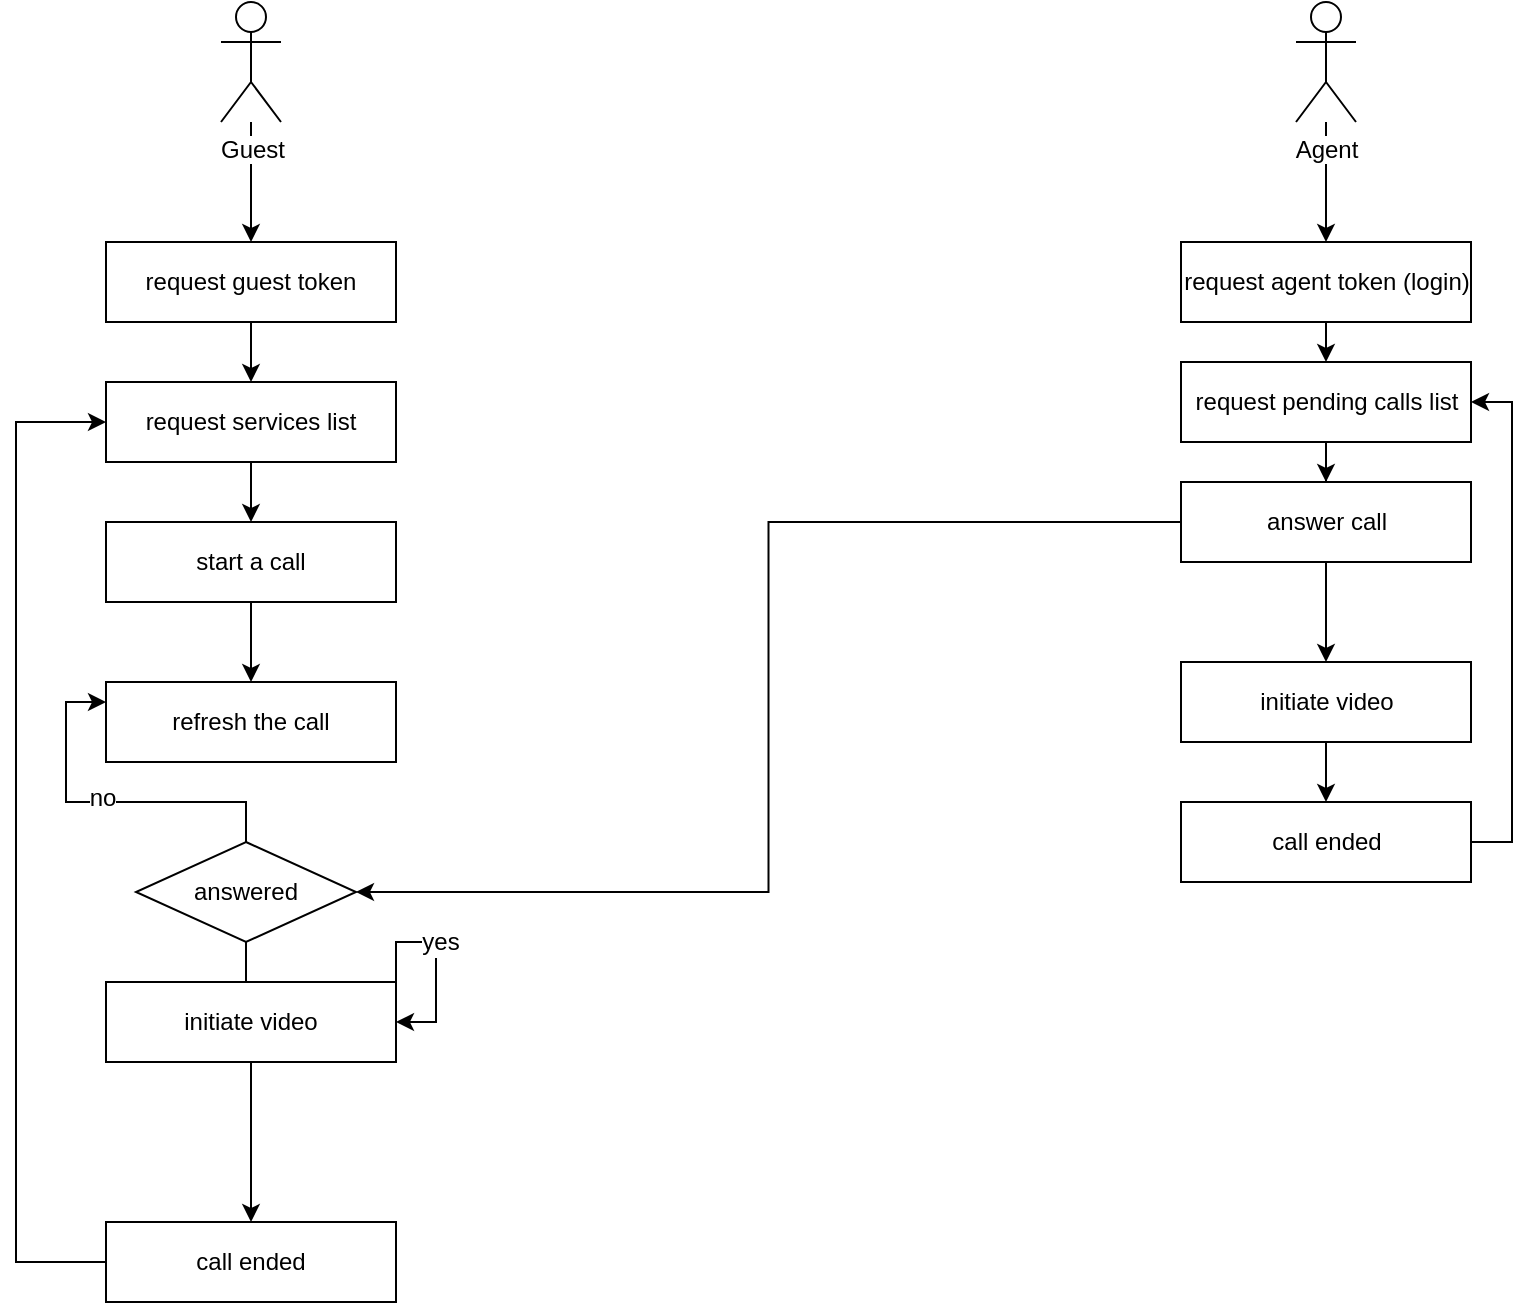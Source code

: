 <mxfile version="12.4.2" type="device" pages="2"><diagram id="lUy5LqbmafTkiov-jOtm" name="Page-1"><mxGraphModel dx="1106" dy="868" grid="1" gridSize="10" guides="1" tooltips="1" connect="1" arrows="1" fold="1" page="1" pageScale="1" pageWidth="827" pageHeight="1169" math="0" shadow="0"><root><mxCell id="0"/><mxCell id="1" parent="0"/><mxCell id="1EgYAYSjkPpQXG4JJfNG-5" style="edgeStyle=orthogonalEdgeStyle;rounded=0;orthogonalLoop=1;jettySize=auto;html=1;entryX=0.5;entryY=0;entryDx=0;entryDy=0;" parent="1" source="1EgYAYSjkPpQXG4JJfNG-1" target="1EgYAYSjkPpQXG4JJfNG-4" edge="1"><mxGeometry relative="1" as="geometry"/></mxCell><mxCell id="1EgYAYSjkPpQXG4JJfNG-1" value="Guest" style="shape=umlActor;verticalLabelPosition=bottom;labelBackgroundColor=#ffffff;verticalAlign=top;html=1;outlineConnect=0;" parent="1" vertex="1"><mxGeometry x="122.5" y="80" width="30" height="60" as="geometry"/></mxCell><mxCell id="1EgYAYSjkPpQXG4JJfNG-27" style="edgeStyle=orthogonalEdgeStyle;rounded=0;orthogonalLoop=1;jettySize=auto;html=1;" parent="1" source="1EgYAYSjkPpQXG4JJfNG-2" target="1EgYAYSjkPpQXG4JJfNG-26" edge="1"><mxGeometry relative="1" as="geometry"/></mxCell><mxCell id="1EgYAYSjkPpQXG4JJfNG-2" value="Agent" style="shape=umlActor;verticalLabelPosition=bottom;labelBackgroundColor=#ffffff;verticalAlign=top;html=1;outlineConnect=0;" parent="1" vertex="1"><mxGeometry x="660" y="80" width="30" height="60" as="geometry"/></mxCell><mxCell id="1EgYAYSjkPpQXG4JJfNG-7" style="edgeStyle=orthogonalEdgeStyle;rounded=0;orthogonalLoop=1;jettySize=auto;html=1;exitX=0.5;exitY=1;exitDx=0;exitDy=0;entryX=0.5;entryY=0;entryDx=0;entryDy=0;" parent="1" source="1EgYAYSjkPpQXG4JJfNG-4" target="1EgYAYSjkPpQXG4JJfNG-6" edge="1"><mxGeometry relative="1" as="geometry"/></mxCell><mxCell id="1EgYAYSjkPpQXG4JJfNG-4" value="request guest token" style="rounded=0;whiteSpace=wrap;html=1;" parent="1" vertex="1"><mxGeometry x="65" y="200" width="145" height="40" as="geometry"/></mxCell><mxCell id="1EgYAYSjkPpQXG4JJfNG-9" value="" style="edgeStyle=orthogonalEdgeStyle;rounded=0;orthogonalLoop=1;jettySize=auto;html=1;" parent="1" source="1EgYAYSjkPpQXG4JJfNG-6" target="1EgYAYSjkPpQXG4JJfNG-8" edge="1"><mxGeometry relative="1" as="geometry"/></mxCell><mxCell id="1EgYAYSjkPpQXG4JJfNG-6" value="request services list" style="rounded=0;whiteSpace=wrap;html=1;" parent="1" vertex="1"><mxGeometry x="65" y="270" width="145" height="40" as="geometry"/></mxCell><mxCell id="1EgYAYSjkPpQXG4JJfNG-11" style="edgeStyle=orthogonalEdgeStyle;rounded=0;orthogonalLoop=1;jettySize=auto;html=1;" parent="1" source="1EgYAYSjkPpQXG4JJfNG-8" target="1EgYAYSjkPpQXG4JJfNG-10" edge="1"><mxGeometry relative="1" as="geometry"/></mxCell><mxCell id="1EgYAYSjkPpQXG4JJfNG-8" value="start a call" style="rounded=0;whiteSpace=wrap;html=1;" parent="1" vertex="1"><mxGeometry x="65" y="340" width="145" height="40" as="geometry"/></mxCell><mxCell id="1EgYAYSjkPpQXG4JJfNG-10" value="refresh the call" style="rounded=0;whiteSpace=wrap;html=1;" parent="1" vertex="1"><mxGeometry x="65" y="420" width="145" height="40" as="geometry"/></mxCell><mxCell id="1EgYAYSjkPpQXG4JJfNG-15" style="edgeStyle=orthogonalEdgeStyle;rounded=0;orthogonalLoop=1;jettySize=auto;html=1;entryX=1;entryY=0.5;entryDx=0;entryDy=0;exitX=0.5;exitY=1;exitDx=0;exitDy=0;" parent="1" source="pM1D_CUHZQqyR4IyUBFN-1" target="1EgYAYSjkPpQXG4JJfNG-14" edge="1"><mxGeometry relative="1" as="geometry"><mxPoint x="137.5" y="540" as="sourcePoint"/></mxGeometry></mxCell><mxCell id="1EgYAYSjkPpQXG4JJfNG-16" value="yes" style="text;html=1;align=center;verticalAlign=middle;resizable=0;points=[];;labelBackgroundColor=#ffffff;" parent="1EgYAYSjkPpQXG4JJfNG-15" vertex="1" connectable="0"><mxGeometry x="0.385" y="2" relative="1" as="geometry"><mxPoint as="offset"/></mxGeometry></mxCell><mxCell id="1EgYAYSjkPpQXG4JJfNG-17" style="edgeStyle=orthogonalEdgeStyle;rounded=0;orthogonalLoop=1;jettySize=auto;html=1;entryX=0;entryY=0.25;entryDx=0;entryDy=0;exitX=0.5;exitY=0;exitDx=0;exitDy=0;" parent="1" source="pM1D_CUHZQqyR4IyUBFN-1" target="1EgYAYSjkPpQXG4JJfNG-10" edge="1"><mxGeometry relative="1" as="geometry"><mxPoint x="137.5" y="500" as="sourcePoint"/></mxGeometry></mxCell><mxCell id="1EgYAYSjkPpQXG4JJfNG-18" value="no" style="text;html=1;align=center;verticalAlign=middle;resizable=0;points=[];;labelBackgroundColor=#ffffff;" parent="1EgYAYSjkPpQXG4JJfNG-17" vertex="1" connectable="0"><mxGeometry x="0.027" y="-2" relative="1" as="geometry"><mxPoint as="offset"/></mxGeometry></mxCell><mxCell id="1EgYAYSjkPpQXG4JJfNG-20" value="" style="edgeStyle=orthogonalEdgeStyle;rounded=0;orthogonalLoop=1;jettySize=auto;html=1;" parent="1" source="1EgYAYSjkPpQXG4JJfNG-14" target="1EgYAYSjkPpQXG4JJfNG-19" edge="1"><mxGeometry relative="1" as="geometry"/></mxCell><mxCell id="1EgYAYSjkPpQXG4JJfNG-14" value="initiate video" style="rounded=0;whiteSpace=wrap;html=1;" parent="1" vertex="1"><mxGeometry x="65" y="570" width="145" height="40" as="geometry"/></mxCell><mxCell id="1EgYAYSjkPpQXG4JJfNG-21" style="edgeStyle=orthogonalEdgeStyle;rounded=0;orthogonalLoop=1;jettySize=auto;html=1;entryX=0;entryY=0.5;entryDx=0;entryDy=0;" parent="1" source="1EgYAYSjkPpQXG4JJfNG-19" target="1EgYAYSjkPpQXG4JJfNG-6" edge="1"><mxGeometry relative="1" as="geometry"><Array as="points"><mxPoint x="20" y="710"/><mxPoint x="20" y="290"/></Array></mxGeometry></mxCell><mxCell id="1EgYAYSjkPpQXG4JJfNG-19" value="call ended" style="rounded=0;whiteSpace=wrap;html=1;" parent="1" vertex="1"><mxGeometry x="65" y="690" width="145" height="40" as="geometry"/></mxCell><mxCell id="1EgYAYSjkPpQXG4JJfNG-29" style="edgeStyle=orthogonalEdgeStyle;rounded=0;orthogonalLoop=1;jettySize=auto;html=1;exitX=0.5;exitY=1;exitDx=0;exitDy=0;entryX=0.5;entryY=0;entryDx=0;entryDy=0;" parent="1" source="1EgYAYSjkPpQXG4JJfNG-26" target="1EgYAYSjkPpQXG4JJfNG-28" edge="1"><mxGeometry relative="1" as="geometry"/></mxCell><mxCell id="1EgYAYSjkPpQXG4JJfNG-26" value="request agent token (login)" style="rounded=0;whiteSpace=wrap;html=1;" parent="1" vertex="1"><mxGeometry x="602.5" y="200" width="145" height="40" as="geometry"/></mxCell><mxCell id="1EgYAYSjkPpQXG4JJfNG-31" value="" style="edgeStyle=orthogonalEdgeStyle;rounded=0;orthogonalLoop=1;jettySize=auto;html=1;" parent="1" source="1EgYAYSjkPpQXG4JJfNG-28" target="1EgYAYSjkPpQXG4JJfNG-30" edge="1"><mxGeometry relative="1" as="geometry"/></mxCell><mxCell id="1EgYAYSjkPpQXG4JJfNG-28" value="request pending calls list" style="rounded=0;whiteSpace=wrap;html=1;" parent="1" vertex="1"><mxGeometry x="602.5" y="260" width="145" height="40" as="geometry"/></mxCell><mxCell id="1EgYAYSjkPpQXG4JJfNG-33" style="edgeStyle=orthogonalEdgeStyle;rounded=0;orthogonalLoop=1;jettySize=auto;html=1;entryX=1;entryY=0.5;entryDx=0;entryDy=0;" parent="1" source="1EgYAYSjkPpQXG4JJfNG-30" target="pM1D_CUHZQqyR4IyUBFN-1" edge="1"><mxGeometry relative="1" as="geometry"><mxPoint x="178" y="520" as="targetPoint"/></mxGeometry></mxCell><mxCell id="1EgYAYSjkPpQXG4JJfNG-34" style="edgeStyle=orthogonalEdgeStyle;rounded=0;orthogonalLoop=1;jettySize=auto;html=1;exitX=0.5;exitY=1;exitDx=0;exitDy=0;" parent="1" source="1EgYAYSjkPpQXG4JJfNG-30" target="1EgYAYSjkPpQXG4JJfNG-32" edge="1"><mxGeometry relative="1" as="geometry"/></mxCell><mxCell id="1EgYAYSjkPpQXG4JJfNG-30" value="answer call" style="rounded=0;whiteSpace=wrap;html=1;" parent="1" vertex="1"><mxGeometry x="602.5" y="320" width="145" height="40" as="geometry"/></mxCell><mxCell id="1EgYAYSjkPpQXG4JJfNG-36" style="edgeStyle=orthogonalEdgeStyle;rounded=0;orthogonalLoop=1;jettySize=auto;html=1;exitX=0.5;exitY=1;exitDx=0;exitDy=0;entryX=0.5;entryY=0;entryDx=0;entryDy=0;" parent="1" source="1EgYAYSjkPpQXG4JJfNG-32" target="1EgYAYSjkPpQXG4JJfNG-35" edge="1"><mxGeometry relative="1" as="geometry"/></mxCell><mxCell id="1EgYAYSjkPpQXG4JJfNG-32" value="initiate video" style="rounded=0;whiteSpace=wrap;html=1;" parent="1" vertex="1"><mxGeometry x="602.5" y="410" width="145" height="40" as="geometry"/></mxCell><mxCell id="1EgYAYSjkPpQXG4JJfNG-37" style="edgeStyle=orthogonalEdgeStyle;rounded=0;orthogonalLoop=1;jettySize=auto;html=1;entryX=1;entryY=0.5;entryDx=0;entryDy=0;" parent="1" source="1EgYAYSjkPpQXG4JJfNG-35" target="1EgYAYSjkPpQXG4JJfNG-28" edge="1"><mxGeometry relative="1" as="geometry"><Array as="points"><mxPoint x="768" y="500"/><mxPoint x="768" y="280"/></Array></mxGeometry></mxCell><mxCell id="1EgYAYSjkPpQXG4JJfNG-35" value="call ended" style="rounded=0;whiteSpace=wrap;html=1;" parent="1" vertex="1"><mxGeometry x="602.5" y="480" width="145" height="40" as="geometry"/></mxCell><mxCell id="pM1D_CUHZQqyR4IyUBFN-1" value="answered" style="rhombus;whiteSpace=wrap;html=1;" parent="1" vertex="1"><mxGeometry x="80" y="500" width="110" height="50" as="geometry"/></mxCell></root></mxGraphModel></diagram><diagram id="lKhtwKQXfBeG_RlyIkjh" name="Page-2"><mxGraphModel dx="1933" dy="868" grid="1" gridSize="10" guides="1" tooltips="1" connect="1" arrows="1" fold="1" page="1" pageScale="1" pageWidth="827" pageHeight="1169" math="0" shadow="0"><root><mxCell id="Hyzr3ZXZqWJOE82g7xYz-0"/><mxCell id="Hyzr3ZXZqWJOE82g7xYz-1" parent="Hyzr3ZXZqWJOE82g7xYz-0"/><mxCell id="Hyzr3ZXZqWJOE82g7xYz-2" style="edgeStyle=orthogonalEdgeStyle;rounded=0;orthogonalLoop=1;jettySize=auto;html=1;entryX=0.5;entryY=0;entryDx=0;entryDy=0;" edge="1" parent="Hyzr3ZXZqWJOE82g7xYz-1" source="Hyzr3ZXZqWJOE82g7xYz-3" target="Hyzr3ZXZqWJOE82g7xYz-7"><mxGeometry relative="1" as="geometry"/></mxCell><mxCell id="Hyzr3ZXZqWJOE82g7xYz-3" value="Guest" style="shape=umlActor;verticalLabelPosition=bottom;labelBackgroundColor=#ffffff;verticalAlign=top;html=1;outlineConnect=0;" vertex="1" parent="Hyzr3ZXZqWJOE82g7xYz-1"><mxGeometry x="122.5" y="80" width="30" height="60" as="geometry"/></mxCell><mxCell id="Hyzr3ZXZqWJOE82g7xYz-4" style="edgeStyle=orthogonalEdgeStyle;rounded=0;orthogonalLoop=1;jettySize=auto;html=1;" edge="1" parent="Hyzr3ZXZqWJOE82g7xYz-1" source="Hyzr3ZXZqWJOE82g7xYz-5" target="Hyzr3ZXZqWJOE82g7xYz-22"><mxGeometry relative="1" as="geometry"/></mxCell><mxCell id="Hyzr3ZXZqWJOE82g7xYz-5" value="Agent" style="shape=umlActor;verticalLabelPosition=bottom;labelBackgroundColor=#ffffff;verticalAlign=top;html=1;outlineConnect=0;" vertex="1" parent="Hyzr3ZXZqWJOE82g7xYz-1"><mxGeometry x="927.5" y="100" width="30" height="60" as="geometry"/></mxCell><mxCell id="Hyzr3ZXZqWJOE82g7xYz-6" style="edgeStyle=orthogonalEdgeStyle;rounded=0;orthogonalLoop=1;jettySize=auto;html=1;exitX=0.5;exitY=1;exitDx=0;exitDy=0;entryX=0.5;entryY=0;entryDx=0;entryDy=0;" edge="1" parent="Hyzr3ZXZqWJOE82g7xYz-1" source="Hyzr3ZXZqWJOE82g7xYz-7" target="Hyzr3ZXZqWJOE82g7xYz-9"><mxGeometry relative="1" as="geometry"/></mxCell><mxCell id="Hyzr3ZXZqWJOE82g7xYz-7" value="request guest token" style="rounded=0;whiteSpace=wrap;html=1;" vertex="1" parent="Hyzr3ZXZqWJOE82g7xYz-1"><mxGeometry x="65" y="200" width="145" height="40" as="geometry"/></mxCell><mxCell id="Hyzr3ZXZqWJOE82g7xYz-8" value="" style="edgeStyle=orthogonalEdgeStyle;rounded=0;orthogonalLoop=1;jettySize=auto;html=1;" edge="1" parent="Hyzr3ZXZqWJOE82g7xYz-1" source="Hyzr3ZXZqWJOE82g7xYz-9" target="Hyzr3ZXZqWJOE82g7xYz-11"><mxGeometry relative="1" as="geometry"/></mxCell><mxCell id="Hyzr3ZXZqWJOE82g7xYz-9" value="request services list" style="rounded=0;whiteSpace=wrap;html=1;" vertex="1" parent="Hyzr3ZXZqWJOE82g7xYz-1"><mxGeometry x="65" y="270" width="145" height="40" as="geometry"/></mxCell><mxCell id="Hyzr3ZXZqWJOE82g7xYz-10" style="edgeStyle=orthogonalEdgeStyle;rounded=0;orthogonalLoop=1;jettySize=auto;html=1;" edge="1" parent="Hyzr3ZXZqWJOE82g7xYz-1" source="Hyzr3ZXZqWJOE82g7xYz-11" target="Hyzr3ZXZqWJOE82g7xYz-12"><mxGeometry relative="1" as="geometry"/></mxCell><mxCell id="Hyzr3ZXZqWJOE82g7xYz-11" value="start a call" style="rounded=0;whiteSpace=wrap;html=1;" vertex="1" parent="Hyzr3ZXZqWJOE82g7xYz-1"><mxGeometry x="65" y="340" width="145" height="40" as="geometry"/></mxCell><mxCell id="Hyzr3ZXZqWJOE82g7xYz-33" style="edgeStyle=orthogonalEdgeStyle;rounded=0;orthogonalLoop=1;jettySize=auto;html=1;" edge="1" parent="Hyzr3ZXZqWJOE82g7xYz-1" source="Hyzr3ZXZqWJOE82g7xYz-12" target="Hyzr3ZXZqWJOE82g7xYz-32"><mxGeometry relative="1" as="geometry"/></mxCell><mxCell id="Hyzr3ZXZqWJOE82g7xYz-41" style="edgeStyle=orthogonalEdgeStyle;rounded=0;orthogonalLoop=1;jettySize=auto;html=1;" edge="1" parent="Hyzr3ZXZqWJOE82g7xYz-1" source="Hyzr3ZXZqWJOE82g7xYz-12" target="Hyzr3ZXZqWJOE82g7xYz-35"><mxGeometry relative="1" as="geometry"/></mxCell><mxCell id="Hyzr3ZXZqWJOE82g7xYz-42" style="edgeStyle=orthogonalEdgeStyle;rounded=0;orthogonalLoop=1;jettySize=auto;html=1;" edge="1" parent="Hyzr3ZXZqWJOE82g7xYz-1" source="Hyzr3ZXZqWJOE82g7xYz-12" target="Hyzr3ZXZqWJOE82g7xYz-40"><mxGeometry relative="1" as="geometry"/></mxCell><mxCell id="Hyzr3ZXZqWJOE82g7xYz-45" style="edgeStyle=orthogonalEdgeStyle;rounded=0;orthogonalLoop=1;jettySize=auto;html=1;" edge="1" parent="Hyzr3ZXZqWJOE82g7xYz-1" source="Hyzr3ZXZqWJOE82g7xYz-12" target="Hyzr3ZXZqWJOE82g7xYz-44"><mxGeometry relative="1" as="geometry"/></mxCell><mxCell id="Hyzr3ZXZqWJOE82g7xYz-47" style="edgeStyle=orthogonalEdgeStyle;rounded=0;orthogonalLoop=1;jettySize=auto;html=1;entryX=0.5;entryY=0;entryDx=0;entryDy=0;" edge="1" parent="Hyzr3ZXZqWJOE82g7xYz-1" source="Hyzr3ZXZqWJOE82g7xYz-12" target="Hyzr3ZXZqWJOE82g7xYz-46"><mxGeometry relative="1" as="geometry"/></mxCell><mxCell id="Hyzr3ZXZqWJOE82g7xYz-12" value="socket listener" style="rounded=0;whiteSpace=wrap;html=1;" vertex="1" parent="Hyzr3ZXZqWJOE82g7xYz-1"><mxGeometry x="65" y="420" width="145" height="40" as="geometry"/></mxCell><mxCell id="Hyzr3ZXZqWJOE82g7xYz-18" value="initiate video" style="rounded=0;whiteSpace=wrap;html=1;" vertex="1" parent="Hyzr3ZXZqWJOE82g7xYz-1"><mxGeometry x="-67.5" y="660" width="145" height="40" as="geometry"/></mxCell><mxCell id="Hyzr3ZXZqWJOE82g7xYz-20" value="End call" style="rounded=0;whiteSpace=wrap;html=1;" vertex="1" parent="Hyzr3ZXZqWJOE82g7xYz-1"><mxGeometry x="20" y="790" width="145" height="40" as="geometry"/></mxCell><mxCell id="Hyzr3ZXZqWJOE82g7xYz-21" style="edgeStyle=orthogonalEdgeStyle;rounded=0;orthogonalLoop=1;jettySize=auto;html=1;exitX=0.5;exitY=1;exitDx=0;exitDy=0;entryX=0.5;entryY=0;entryDx=0;entryDy=0;" edge="1" parent="Hyzr3ZXZqWJOE82g7xYz-1" source="Hyzr3ZXZqWJOE82g7xYz-22" target="Hyzr3ZXZqWJOE82g7xYz-24"><mxGeometry relative="1" as="geometry"/></mxCell><mxCell id="Hyzr3ZXZqWJOE82g7xYz-22" value="request agent token (login)" style="rounded=0;whiteSpace=wrap;html=1;" vertex="1" parent="Hyzr3ZXZqWJOE82g7xYz-1"><mxGeometry x="870" y="220" width="145" height="40" as="geometry"/></mxCell><mxCell id="Hyzr3ZXZqWJOE82g7xYz-23" value="" style="edgeStyle=orthogonalEdgeStyle;rounded=0;orthogonalLoop=1;jettySize=auto;html=1;" edge="1" parent="Hyzr3ZXZqWJOE82g7xYz-1" source="Hyzr3ZXZqWJOE82g7xYz-24" target="Hyzr3ZXZqWJOE82g7xYz-27"><mxGeometry relative="1" as="geometry"/></mxCell><mxCell id="Hyzr3ZXZqWJOE82g7xYz-24" value="request pending calls list" style="rounded=0;whiteSpace=wrap;html=1;" vertex="1" parent="Hyzr3ZXZqWJOE82g7xYz-1"><mxGeometry x="870" y="280" width="145" height="40" as="geometry"/></mxCell><mxCell id="Hyzr3ZXZqWJOE82g7xYz-26" style="edgeStyle=orthogonalEdgeStyle;rounded=0;orthogonalLoop=1;jettySize=auto;html=1;exitX=0.5;exitY=1;exitDx=0;exitDy=0;" edge="1" parent="Hyzr3ZXZqWJOE82g7xYz-1" source="Hyzr3ZXZqWJOE82g7xYz-27" target="Hyzr3ZXZqWJOE82g7xYz-29"><mxGeometry relative="1" as="geometry"/></mxCell><mxCell id="Hyzr3ZXZqWJOE82g7xYz-27" value="answer call" style="rounded=0;whiteSpace=wrap;html=1;" vertex="1" parent="Hyzr3ZXZqWJOE82g7xYz-1"><mxGeometry x="870" y="340" width="145" height="40" as="geometry"/></mxCell><mxCell id="Hyzr3ZXZqWJOE82g7xYz-28" style="edgeStyle=orthogonalEdgeStyle;rounded=0;orthogonalLoop=1;jettySize=auto;html=1;exitX=0.5;exitY=1;exitDx=0;exitDy=0;entryX=0.5;entryY=0;entryDx=0;entryDy=0;" edge="1" parent="Hyzr3ZXZqWJOE82g7xYz-1" source="Hyzr3ZXZqWJOE82g7xYz-29" target="Hyzr3ZXZqWJOE82g7xYz-31"><mxGeometry relative="1" as="geometry"/></mxCell><mxCell id="Hyzr3ZXZqWJOE82g7xYz-29" value="initiate video" style="rounded=0;whiteSpace=wrap;html=1;" vertex="1" parent="Hyzr3ZXZqWJOE82g7xYz-1"><mxGeometry x="870" y="430" width="145" height="40" as="geometry"/></mxCell><mxCell id="Hyzr3ZXZqWJOE82g7xYz-30" style="edgeStyle=orthogonalEdgeStyle;rounded=0;orthogonalLoop=1;jettySize=auto;html=1;entryX=1;entryY=0.5;entryDx=0;entryDy=0;" edge="1" parent="Hyzr3ZXZqWJOE82g7xYz-1" source="Hyzr3ZXZqWJOE82g7xYz-31" target="Hyzr3ZXZqWJOE82g7xYz-24"><mxGeometry relative="1" as="geometry"><Array as="points"><mxPoint x="1035.5" y="520"/><mxPoint x="1035.5" y="300"/></Array></mxGeometry></mxCell><mxCell id="Hyzr3ZXZqWJOE82g7xYz-31" value="call ended" style="rounded=0;whiteSpace=wrap;html=1;" vertex="1" parent="Hyzr3ZXZqWJOE82g7xYz-1"><mxGeometry x="870" y="500" width="145" height="40" as="geometry"/></mxCell><mxCell id="Hyzr3ZXZqWJOE82g7xYz-34" style="edgeStyle=orthogonalEdgeStyle;rounded=0;orthogonalLoop=1;jettySize=auto;html=1;" edge="1" parent="Hyzr3ZXZqWJOE82g7xYz-1" source="Hyzr3ZXZqWJOE82g7xYz-32" target="Hyzr3ZXZqWJOE82g7xYz-18"><mxGeometry relative="1" as="geometry"/></mxCell><mxCell id="Hyzr3ZXZqWJOE82g7xYz-32" value="answered" style="rhombus;whiteSpace=wrap;html=1;" vertex="1" parent="Hyzr3ZXZqWJOE82g7xYz-1"><mxGeometry x="-50" y="540" width="110" height="50" as="geometry"/></mxCell><mxCell id="Hyzr3ZXZqWJOE82g7xYz-37" style="edgeStyle=orthogonalEdgeStyle;rounded=0;orthogonalLoop=1;jettySize=auto;html=1;" edge="1" parent="Hyzr3ZXZqWJOE82g7xYz-1" source="Hyzr3ZXZqWJOE82g7xYz-35" target="Hyzr3ZXZqWJOE82g7xYz-20"><mxGeometry relative="1" as="geometry"/></mxCell><mxCell id="Hyzr3ZXZqWJOE82g7xYz-35" value="Call Ended" style="rounded=0;whiteSpace=wrap;html=1;" vertex="1" parent="Hyzr3ZXZqWJOE82g7xYz-1"><mxGeometry x="77.5" y="545" width="145" height="40" as="geometry"/></mxCell><mxCell id="Hyzr3ZXZqWJOE82g7xYz-39" style="edgeStyle=orthogonalEdgeStyle;rounded=0;orthogonalLoop=1;jettySize=auto;html=1;entryX=0;entryY=0.5;entryDx=0;entryDy=0;" edge="1" parent="Hyzr3ZXZqWJOE82g7xYz-1" source="Hyzr3ZXZqWJOE82g7xYz-38" target="Hyzr3ZXZqWJOE82g7xYz-20"><mxGeometry relative="1" as="geometry"><Array as="points"><mxPoint x="-80" y="760"/></Array></mxGeometry></mxCell><mxCell id="Hyzr3ZXZqWJOE82g7xYz-38" value="End call" style="rounded=0;whiteSpace=wrap;html=1;" vertex="1" parent="Hyzr3ZXZqWJOE82g7xYz-1"><mxGeometry x="-145" y="420" width="145" height="40" as="geometry"/></mxCell><mxCell id="Hyzr3ZXZqWJOE82g7xYz-40" value="Call info update" style="rounded=0;whiteSpace=wrap;html=1;" vertex="1" parent="Hyzr3ZXZqWJOE82g7xYz-1"><mxGeometry x="230" y="545" width="145" height="40" as="geometry"/></mxCell><mxCell id="Hyzr3ZXZqWJOE82g7xYz-44" value="DM" style="rounded=0;whiteSpace=wrap;html=1;" vertex="1" parent="Hyzr3ZXZqWJOE82g7xYz-1"><mxGeometry x="380" y="545" width="40" height="40" as="geometry"/></mxCell><mxCell id="Hyzr3ZXZqWJOE82g7xYz-46" value="Request signature" style="rounded=0;whiteSpace=wrap;html=1;" vertex="1" parent="Hyzr3ZXZqWJOE82g7xYz-1"><mxGeometry x="430" y="545" width="120" height="40" as="geometry"/></mxCell></root></mxGraphModel></diagram></mxfile>